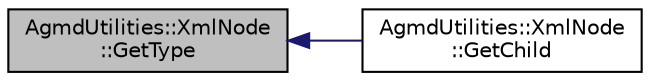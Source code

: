 digraph "AgmdUtilities::XmlNode::GetType"
{
  edge [fontname="Helvetica",fontsize="10",labelfontname="Helvetica",labelfontsize="10"];
  node [fontname="Helvetica",fontsize="10",shape=record];
  rankdir="LR";
  Node1 [label="AgmdUtilities::XmlNode\l::GetType",height=0.2,width=0.4,color="black", fillcolor="grey75", style="filled" fontcolor="black"];
  Node1 -> Node2 [dir="back",color="midnightblue",fontsize="10",style="solid",fontname="Helvetica"];
  Node2 [label="AgmdUtilities::XmlNode\l::GetChild",height=0.2,width=0.4,color="black", fillcolor="white", style="filled",URL="$class_agmd_utilities_1_1_xml_node.html#af52b0e4648783987c2dcb2cb1e55811f"];
}
